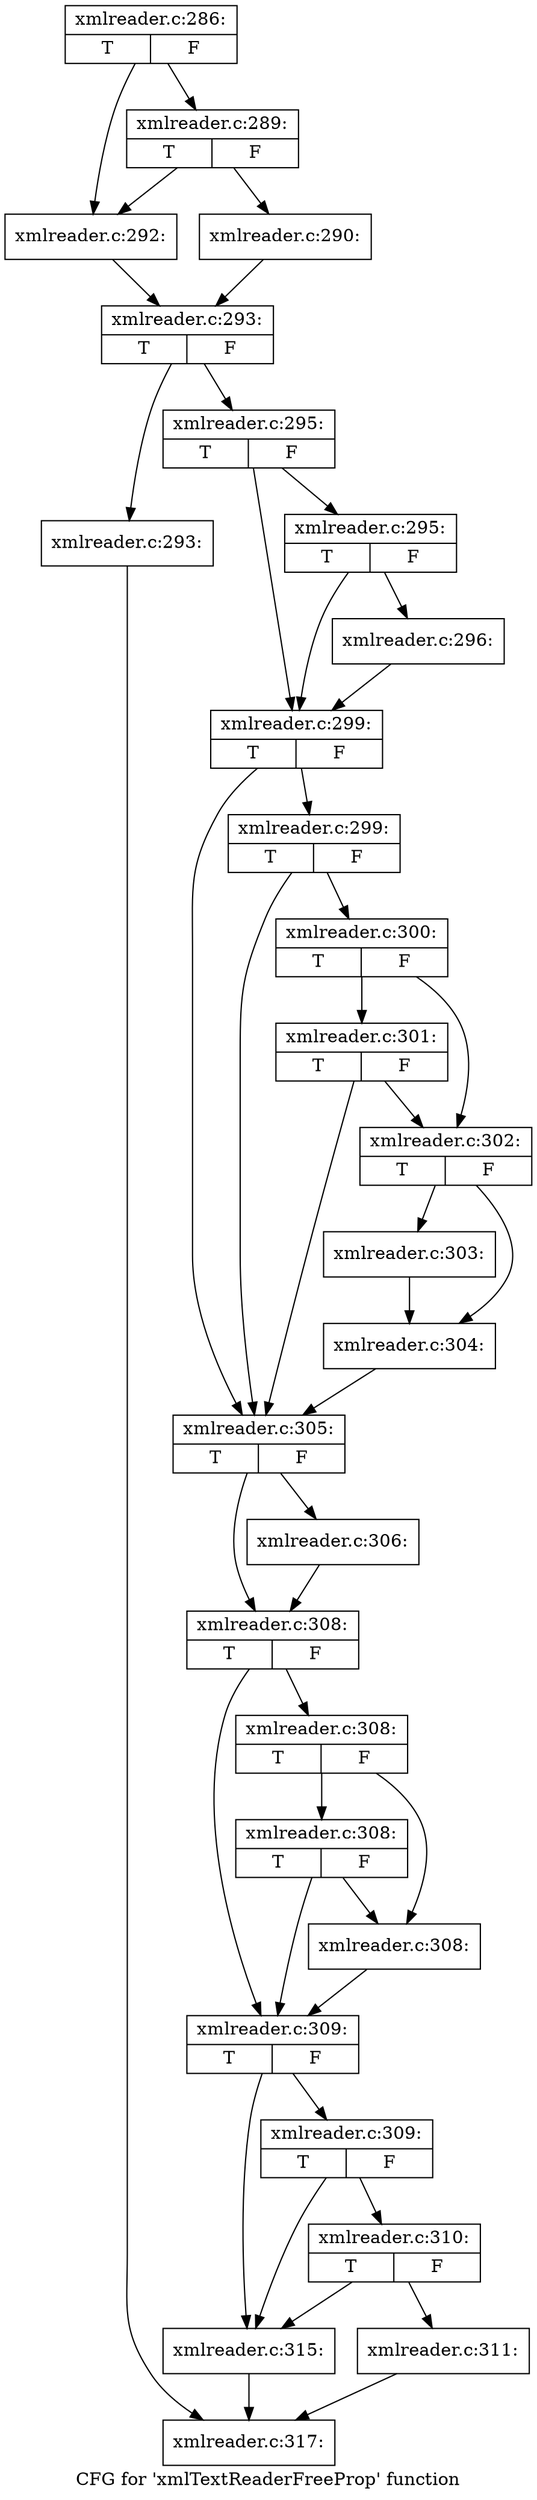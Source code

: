 digraph "CFG for 'xmlTextReaderFreeProp' function" {
	label="CFG for 'xmlTextReaderFreeProp' function";

	Node0x495e4d0 [shape=record,label="{xmlreader.c:286:|{<s0>T|<s1>F}}"];
	Node0x495e4d0 -> Node0x496dc30;
	Node0x495e4d0 -> Node0x496dbe0;
	Node0x496dc30 [shape=record,label="{xmlreader.c:289:|{<s0>T|<s1>F}}"];
	Node0x496dc30 -> Node0x496db40;
	Node0x496dc30 -> Node0x496dbe0;
	Node0x496db40 [shape=record,label="{xmlreader.c:290:}"];
	Node0x496db40 -> Node0x496db90;
	Node0x496dbe0 [shape=record,label="{xmlreader.c:292:}"];
	Node0x496dbe0 -> Node0x496db90;
	Node0x496db90 [shape=record,label="{xmlreader.c:293:|{<s0>T|<s1>F}}"];
	Node0x496db90 -> Node0x496e780;
	Node0x496db90 -> Node0x496e7d0;
	Node0x496e780 [shape=record,label="{xmlreader.c:293:}"];
	Node0x496e780 -> Node0x4973600;
	Node0x496e7d0 [shape=record,label="{xmlreader.c:295:|{<s0>T|<s1>F}}"];
	Node0x496e7d0 -> Node0x496ec20;
	Node0x496e7d0 -> Node0x496ebd0;
	Node0x496ec20 [shape=record,label="{xmlreader.c:295:|{<s0>T|<s1>F}}"];
	Node0x496ec20 -> Node0x496eb80;
	Node0x496ec20 -> Node0x496ebd0;
	Node0x496eb80 [shape=record,label="{xmlreader.c:296:}"];
	Node0x496eb80 -> Node0x496ebd0;
	Node0x496ebd0 [shape=record,label="{xmlreader.c:299:|{<s0>T|<s1>F}}"];
	Node0x496ebd0 -> Node0x496f660;
	Node0x496ebd0 -> Node0x496f590;
	Node0x496f660 [shape=record,label="{xmlreader.c:299:|{<s0>T|<s1>F}}"];
	Node0x496f660 -> Node0x496f5e0;
	Node0x496f660 -> Node0x496f590;
	Node0x496f5e0 [shape=record,label="{xmlreader.c:300:|{<s0>T|<s1>F}}"];
	Node0x496f5e0 -> Node0x496f540;
	Node0x496f5e0 -> Node0x496fe80;
	Node0x496fe80 [shape=record,label="{xmlreader.c:301:|{<s0>T|<s1>F}}"];
	Node0x496fe80 -> Node0x496f540;
	Node0x496fe80 -> Node0x496f590;
	Node0x496f540 [shape=record,label="{xmlreader.c:302:|{<s0>T|<s1>F}}"];
	Node0x496f540 -> Node0x4970b30;
	Node0x496f540 -> Node0x4970b80;
	Node0x4970b30 [shape=record,label="{xmlreader.c:303:}"];
	Node0x4970b30 -> Node0x4970b80;
	Node0x4970b80 [shape=record,label="{xmlreader.c:304:}"];
	Node0x4970b80 -> Node0x496f590;
	Node0x496f590 [shape=record,label="{xmlreader.c:305:|{<s0>T|<s1>F}}"];
	Node0x496f590 -> Node0x4422f00;
	Node0x496f590 -> Node0x4971490;
	Node0x4422f00 [shape=record,label="{xmlreader.c:306:}"];
	Node0x4422f00 -> Node0x4971490;
	Node0x4971490 [shape=record,label="{xmlreader.c:308:|{<s0>T|<s1>F}}"];
	Node0x4971490 -> Node0x4972a00;
	Node0x4971490 -> Node0x49729b0;
	Node0x4972a00 [shape=record,label="{xmlreader.c:308:|{<s0>T|<s1>F}}"];
	Node0x4972a00 -> Node0x4972cf0;
	Node0x4972a00 -> Node0x4972960;
	Node0x4972cf0 [shape=record,label="{xmlreader.c:308:|{<s0>T|<s1>F}}"];
	Node0x4972cf0 -> Node0x4972960;
	Node0x4972cf0 -> Node0x49729b0;
	Node0x4972960 [shape=record,label="{xmlreader.c:308:}"];
	Node0x4972960 -> Node0x49729b0;
	Node0x49729b0 [shape=record,label="{xmlreader.c:309:|{<s0>T|<s1>F}}"];
	Node0x49729b0 -> Node0x4973720;
	Node0x49729b0 -> Node0x4973650;
	Node0x4973720 [shape=record,label="{xmlreader.c:309:|{<s0>T|<s1>F}}"];
	Node0x4973720 -> Node0x49736a0;
	Node0x4973720 -> Node0x4973650;
	Node0x49736a0 [shape=record,label="{xmlreader.c:310:|{<s0>T|<s1>F}}"];
	Node0x49736a0 -> Node0x49735b0;
	Node0x49736a0 -> Node0x4973650;
	Node0x49735b0 [shape=record,label="{xmlreader.c:311:}"];
	Node0x49735b0 -> Node0x4973600;
	Node0x4973650 [shape=record,label="{xmlreader.c:315:}"];
	Node0x4973650 -> Node0x4973600;
	Node0x4973600 [shape=record,label="{xmlreader.c:317:}"];
}
